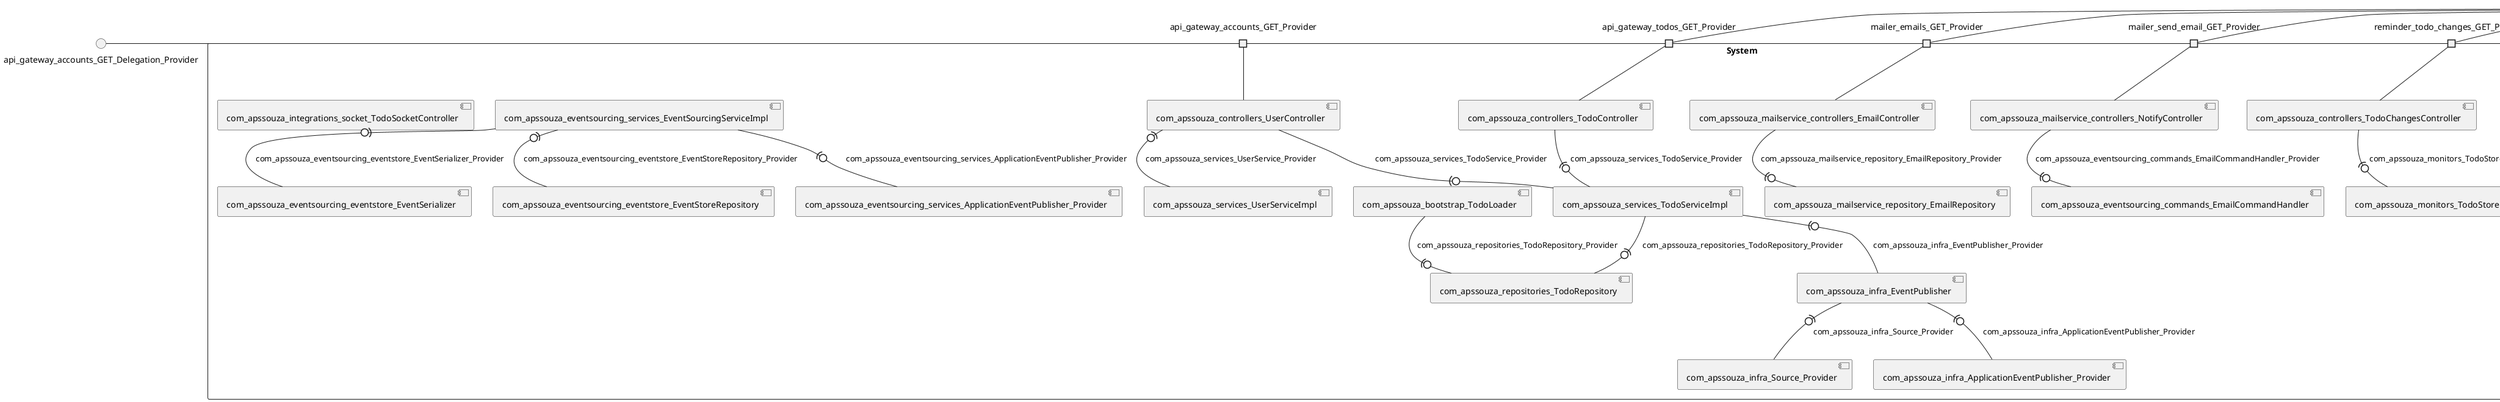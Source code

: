 @startuml
skinparam fixCircleLabelOverlapping true
skinparam componentStyle uml2
() api_gateway_accounts_GET_Delegation_Provider
() api_gateway_todos_GET_Delegation_Provider
() mailer_emails_GET_Delegation_Provider
() mailer_send_email_GET_Delegation_Provider
() reminder_todo_changes_GET_Delegation_Provider
() reminder_todo_statistics_GET_Delegation_Provider
() reminder_todos_DELETE_GET_POST_PUT_Delegation_Provider
() user_accounts_GET_Delegation_Provider
() user_accounts_POST_Delegation_Provider
rectangle System {
[TodoController] [[apssouza22-java-microservice.repository#_gEtHotteEe62qvs-1NkorA]]
[UserClient] [[apssouza22-java-microservice.repository#_gEtHotteEe62qvs-1NkorA]]
[com_apssouza_bootstrap_TodoLoader] [[apssouza22-java-microservice.repository#_gEtHotteEe62qvs-1NkorA]]
[com_apssouza_bootstrap_UserLoader] [[apssouza22-java-microservice.repository#_gEtHotteEe62qvs-1NkorA]]
[com_apssouza_clients_UserClient] [[apssouza22-java-microservice.repository#_gEtHotteEe62qvs-1NkorA]]
[com_apssouza_controllers_AccountController] [[apssouza22-java-microservice.repository#_gEtHotteEe62qvs-1NkorA]]
[com_apssouza_controllers_TodoChangesController] [[apssouza22-java-microservice.repository#_gEtHotteEe62qvs-1NkorA]]
[com_apssouza_controllers_TodoController] [[apssouza22-java-microservice.repository#_gEtHotteEe62qvs-1NkorA]]
[com_apssouza_controllers_TodoServiceStatisticsController] [[apssouza22-java-microservice.repository#_gEtHotteEe62qvs-1NkorA]]
[com_apssouza_controllers_UserController] [[apssouza22-java-microservice.repository#_gEtHotteEe62qvs-1NkorA]]
[com_apssouza_eventsourcing_commands_EmailCommandHandler] [[apssouza22-java-microservice.repository#_gEtHotteEe62qvs-1NkorA]]
[com_apssouza_eventsourcing_eventstore_EventSerializer] [[apssouza22-java-microservice.repository#_gEtHotteEe62qvs-1NkorA]]
[com_apssouza_eventsourcing_eventstore_EventStoreRepository] [[apssouza22-java-microservice.repository#_gEtHotteEe62qvs-1NkorA]]
[com_apssouza_eventsourcing_services_ApplicationEventPublisher_Provider] [[apssouza22-java-microservice.repository#_gEtHotteEe62qvs-1NkorA]]
[com_apssouza_eventsourcing_services_EventSourcingServiceImpl] [[apssouza22-java-microservice.repository#_gEtHotteEe62qvs-1NkorA]]
[com_apssouza_infra_ApplicationEventPublisher_Provider] [[apssouza22-java-microservice.repository#_gEtHotteEe62qvs-1NkorA]]
[com_apssouza_infra_EventPublisher] [[apssouza22-java-microservice.repository#_gEtHotteEe62qvs-1NkorA]]
[com_apssouza_infra_Source_Provider] [[apssouza22-java-microservice.repository#_gEtHotteEe62qvs-1NkorA]]
[com_apssouza_integrations_socket_TodoSocketController] [[apssouza22-java-microservice.repository#_gEtHotteEe62qvs-1NkorA]]
[com_apssouza_mailservice_controllers_EmailController] [[apssouza22-java-microservice.repository#_gEtHotteEe62qvs-1NkorA]]
[com_apssouza_mailservice_controllers_NotifyController] [[apssouza22-java-microservice.repository#_gEtHotteEe62qvs-1NkorA]]
[com_apssouza_mailservice_repository_EmailRepository] [[apssouza22-java-microservice.repository#_gEtHotteEe62qvs-1NkorA]]
[com_apssouza_monitors_TodoServiceMethodInvokedStore] [[apssouza22-java-microservice.repository#_gEtHotteEe62qvs-1NkorA]]
[com_apssouza_monitors_TodoStoreEventChanges] [[apssouza22-java-microservice.repository#_gEtHotteEe62qvs-1NkorA]]
[com_apssouza_repositories_AccountRepository] [[apssouza22-java-microservice.repository#_gEtHotteEe62qvs-1NkorA]]
[com_apssouza_repositories_TodoRepository] [[apssouza22-java-microservice.repository#_gEtHotteEe62qvs-1NkorA]]
[com_apssouza_services_AccountServiceImpl] [[apssouza22-java-microservice.repository#_gEtHotteEe62qvs-1NkorA]]
[com_apssouza_services_TodoServiceImpl] [[apssouza22-java-microservice.repository#_gEtHotteEe62qvs-1NkorA]]
[com_apssouza_services_UserServiceImpl] [[apssouza22-java-microservice.repository#_gEtHotteEe62qvs-1NkorA]]
[user_users_Provider] [[apssouza22-java-microservice.repository#_gEtHotteEe62qvs-1NkorA]]
port api_gateway_accounts_GET_Provider
api_gateway_accounts_GET_Delegation_Provider - api_gateway_accounts_GET_Provider
api_gateway_accounts_GET_Provider - [com_apssouza_controllers_UserController]
port api_gateway_todos_GET_Provider
api_gateway_todos_GET_Delegation_Provider - api_gateway_todos_GET_Provider
api_gateway_todos_GET_Provider - [com_apssouza_controllers_TodoController]
[com_apssouza_mailservice_controllers_NotifyController] -(0- [com_apssouza_eventsourcing_commands_EmailCommandHandler] : com_apssouza_eventsourcing_commands_EmailCommandHandler_Provider
[com_apssouza_eventsourcing_services_EventSourcingServiceImpl] -(0- [com_apssouza_eventsourcing_eventstore_EventSerializer] : com_apssouza_eventsourcing_eventstore_EventSerializer_Provider
[com_apssouza_eventsourcing_services_EventSourcingServiceImpl] -(0- [com_apssouza_eventsourcing_eventstore_EventStoreRepository] : com_apssouza_eventsourcing_eventstore_EventStoreRepository_Provider
[com_apssouza_eventsourcing_services_EventSourcingServiceImpl] -(0- [com_apssouza_eventsourcing_services_ApplicationEventPublisher_Provider] : com_apssouza_eventsourcing_services_ApplicationEventPublisher_Provider
[com_apssouza_infra_EventPublisher] -(0- [com_apssouza_infra_ApplicationEventPublisher_Provider] : com_apssouza_infra_ApplicationEventPublisher_Provider
[com_apssouza_services_TodoServiceImpl] -(0- [com_apssouza_infra_EventPublisher] : com_apssouza_infra_EventPublisher_Provider
[com_apssouza_infra_EventPublisher] -(0- [com_apssouza_infra_Source_Provider] : com_apssouza_infra_Source_Provider
[com_apssouza_mailservice_controllers_EmailController] -(0- [com_apssouza_mailservice_repository_EmailRepository] : com_apssouza_mailservice_repository_EmailRepository_Provider
[com_apssouza_controllers_TodoServiceStatisticsController] -(0- [com_apssouza_monitors_TodoServiceMethodInvokedStore] : com_apssouza_monitors_TodoServiceMethodInvokedStore_Provider
[com_apssouza_controllers_TodoChangesController] -(0- [com_apssouza_monitors_TodoStoreEventChanges] : com_apssouza_monitors_TodoStoreEventChanges_Provider
[com_apssouza_services_AccountServiceImpl] -(0- [com_apssouza_repositories_AccountRepository] : com_apssouza_repositories_AccountRepository_Provider
[com_apssouza_bootstrap_UserLoader] -(0- [com_apssouza_repositories_AccountRepository] : com_apssouza_repositories_AccountRepository_Provider
[com_apssouza_bootstrap_TodoLoader] -(0- [com_apssouza_repositories_TodoRepository] : com_apssouza_repositories_TodoRepository_Provider
[com_apssouza_services_TodoServiceImpl] -(0- [com_apssouza_repositories_TodoRepository] : com_apssouza_repositories_TodoRepository_Provider
[com_apssouza_controllers_AccountController] -(0- [com_apssouza_services_AccountServiceImpl] : com_apssouza_services_AccountService_Provider
[com_apssouza_controllers_UserController] -(0- [com_apssouza_services_TodoServiceImpl] : com_apssouza_services_TodoService_Provider
[com_apssouza_controllers_TodoController] -(0- [com_apssouza_services_TodoServiceImpl] : com_apssouza_services_TodoService_Provider
[com_apssouza_controllers_UserController] -(0- [com_apssouza_services_UserServiceImpl] : com_apssouza_services_UserService_Provider
port mailer_emails_GET_Provider
mailer_emails_GET_Delegation_Provider - mailer_emails_GET_Provider
mailer_emails_GET_Provider - [com_apssouza_mailservice_controllers_EmailController]
port mailer_send_email_GET_Provider
mailer_send_email_GET_Delegation_Provider - mailer_send_email_GET_Provider
mailer_send_email_GET_Provider - [com_apssouza_mailservice_controllers_NotifyController]
port reminder_todo_changes_GET_Provider
reminder_todo_changes_GET_Delegation_Provider - reminder_todo_changes_GET_Provider
reminder_todo_changes_GET_Provider - [com_apssouza_controllers_TodoChangesController]
port reminder_todo_statistics_GET_Provider
reminder_todo_statistics_GET_Delegation_Provider - reminder_todo_statistics_GET_Provider
reminder_todo_statistics_GET_Provider - [com_apssouza_controllers_TodoServiceStatisticsController]
port reminder_todos_DELETE_GET_POST_PUT_Provider
reminder_todos_DELETE_GET_POST_PUT_Delegation_Provider - reminder_todos_DELETE_GET_POST_PUT_Provider
reminder_todos_DELETE_GET_POST_PUT_Provider - [TodoController]
port user_accounts_GET_Provider
user_accounts_GET_Delegation_Provider - user_accounts_GET_Provider
user_accounts_GET_Provider - [com_apssouza_controllers_AccountController]
port user_accounts_POST_Provider
user_accounts_POST_Delegation_Provider - user_accounts_POST_Provider
user_accounts_POST_Provider - [com_apssouza_controllers_AccountController]
[com_apssouza_clients_UserClient] -(0- [com_apssouza_controllers_AccountController] : user_accounts_PUT_Provider
[UserClient] -(0- [com_apssouza_controllers_AccountController] : user_accounts_PUT_Provider
[UserClient] -(0- [user_users_Provider] : user_users_Provider
}

@enduml
